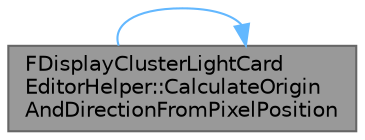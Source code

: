 digraph "FDisplayClusterLightCardEditorHelper::CalculateOriginAndDirectionFromPixelPosition"
{
 // INTERACTIVE_SVG=YES
 // LATEX_PDF_SIZE
  bgcolor="transparent";
  edge [fontname=Helvetica,fontsize=10,labelfontname=Helvetica,labelfontsize=10];
  node [fontname=Helvetica,fontsize=10,shape=box,height=0.2,width=0.4];
  rankdir="LR";
  Node1 [id="Node000001",label="FDisplayClusterLightCard\lEditorHelper::CalculateOrigin\lAndDirectionFromPixelPosition",height=0.2,width=0.4,color="gray40", fillcolor="grey60", style="filled", fontcolor="black",tooltip="Calculates the desired direction from the origin given a pixel position within the view."];
  Node1 -> Node1 [id="edge1_Node000001_Node000001",color="steelblue1",style="solid",tooltip=" "];
}
